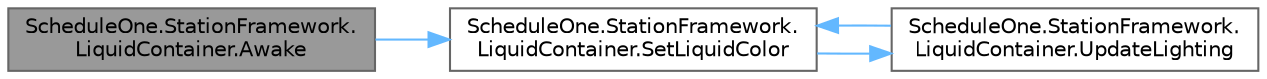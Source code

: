 digraph "ScheduleOne.StationFramework.LiquidContainer.Awake"
{
 // LATEX_PDF_SIZE
  bgcolor="transparent";
  edge [fontname=Helvetica,fontsize=10,labelfontname=Helvetica,labelfontsize=10];
  node [fontname=Helvetica,fontsize=10,shape=box,height=0.2,width=0.4];
  rankdir="LR";
  Node1 [id="Node000001",label="ScheduleOne.StationFramework.\lLiquidContainer.Awake",height=0.2,width=0.4,color="gray40", fillcolor="grey60", style="filled", fontcolor="black",tooltip=" "];
  Node1 -> Node2 [id="edge1_Node000001_Node000002",color="steelblue1",style="solid",tooltip=" "];
  Node2 [id="Node000002",label="ScheduleOne.StationFramework.\lLiquidContainer.SetLiquidColor",height=0.2,width=0.4,color="grey40", fillcolor="white", style="filled",URL="$class_schedule_one_1_1_station_framework_1_1_liquid_container.html#a4f82253e7c305019e46ff3a2cdc6e5ee",tooltip=" "];
  Node2 -> Node3 [id="edge2_Node000002_Node000003",color="steelblue1",style="solid",tooltip=" "];
  Node3 [id="Node000003",label="ScheduleOne.StationFramework.\lLiquidContainer.UpdateLighting",height=0.2,width=0.4,color="grey40", fillcolor="white", style="filled",URL="$class_schedule_one_1_1_station_framework_1_1_liquid_container.html#a747b8d9e688869358f66677c03a0d1f5",tooltip=" "];
  Node3 -> Node2 [id="edge3_Node000003_Node000002",color="steelblue1",style="solid",tooltip=" "];
}
